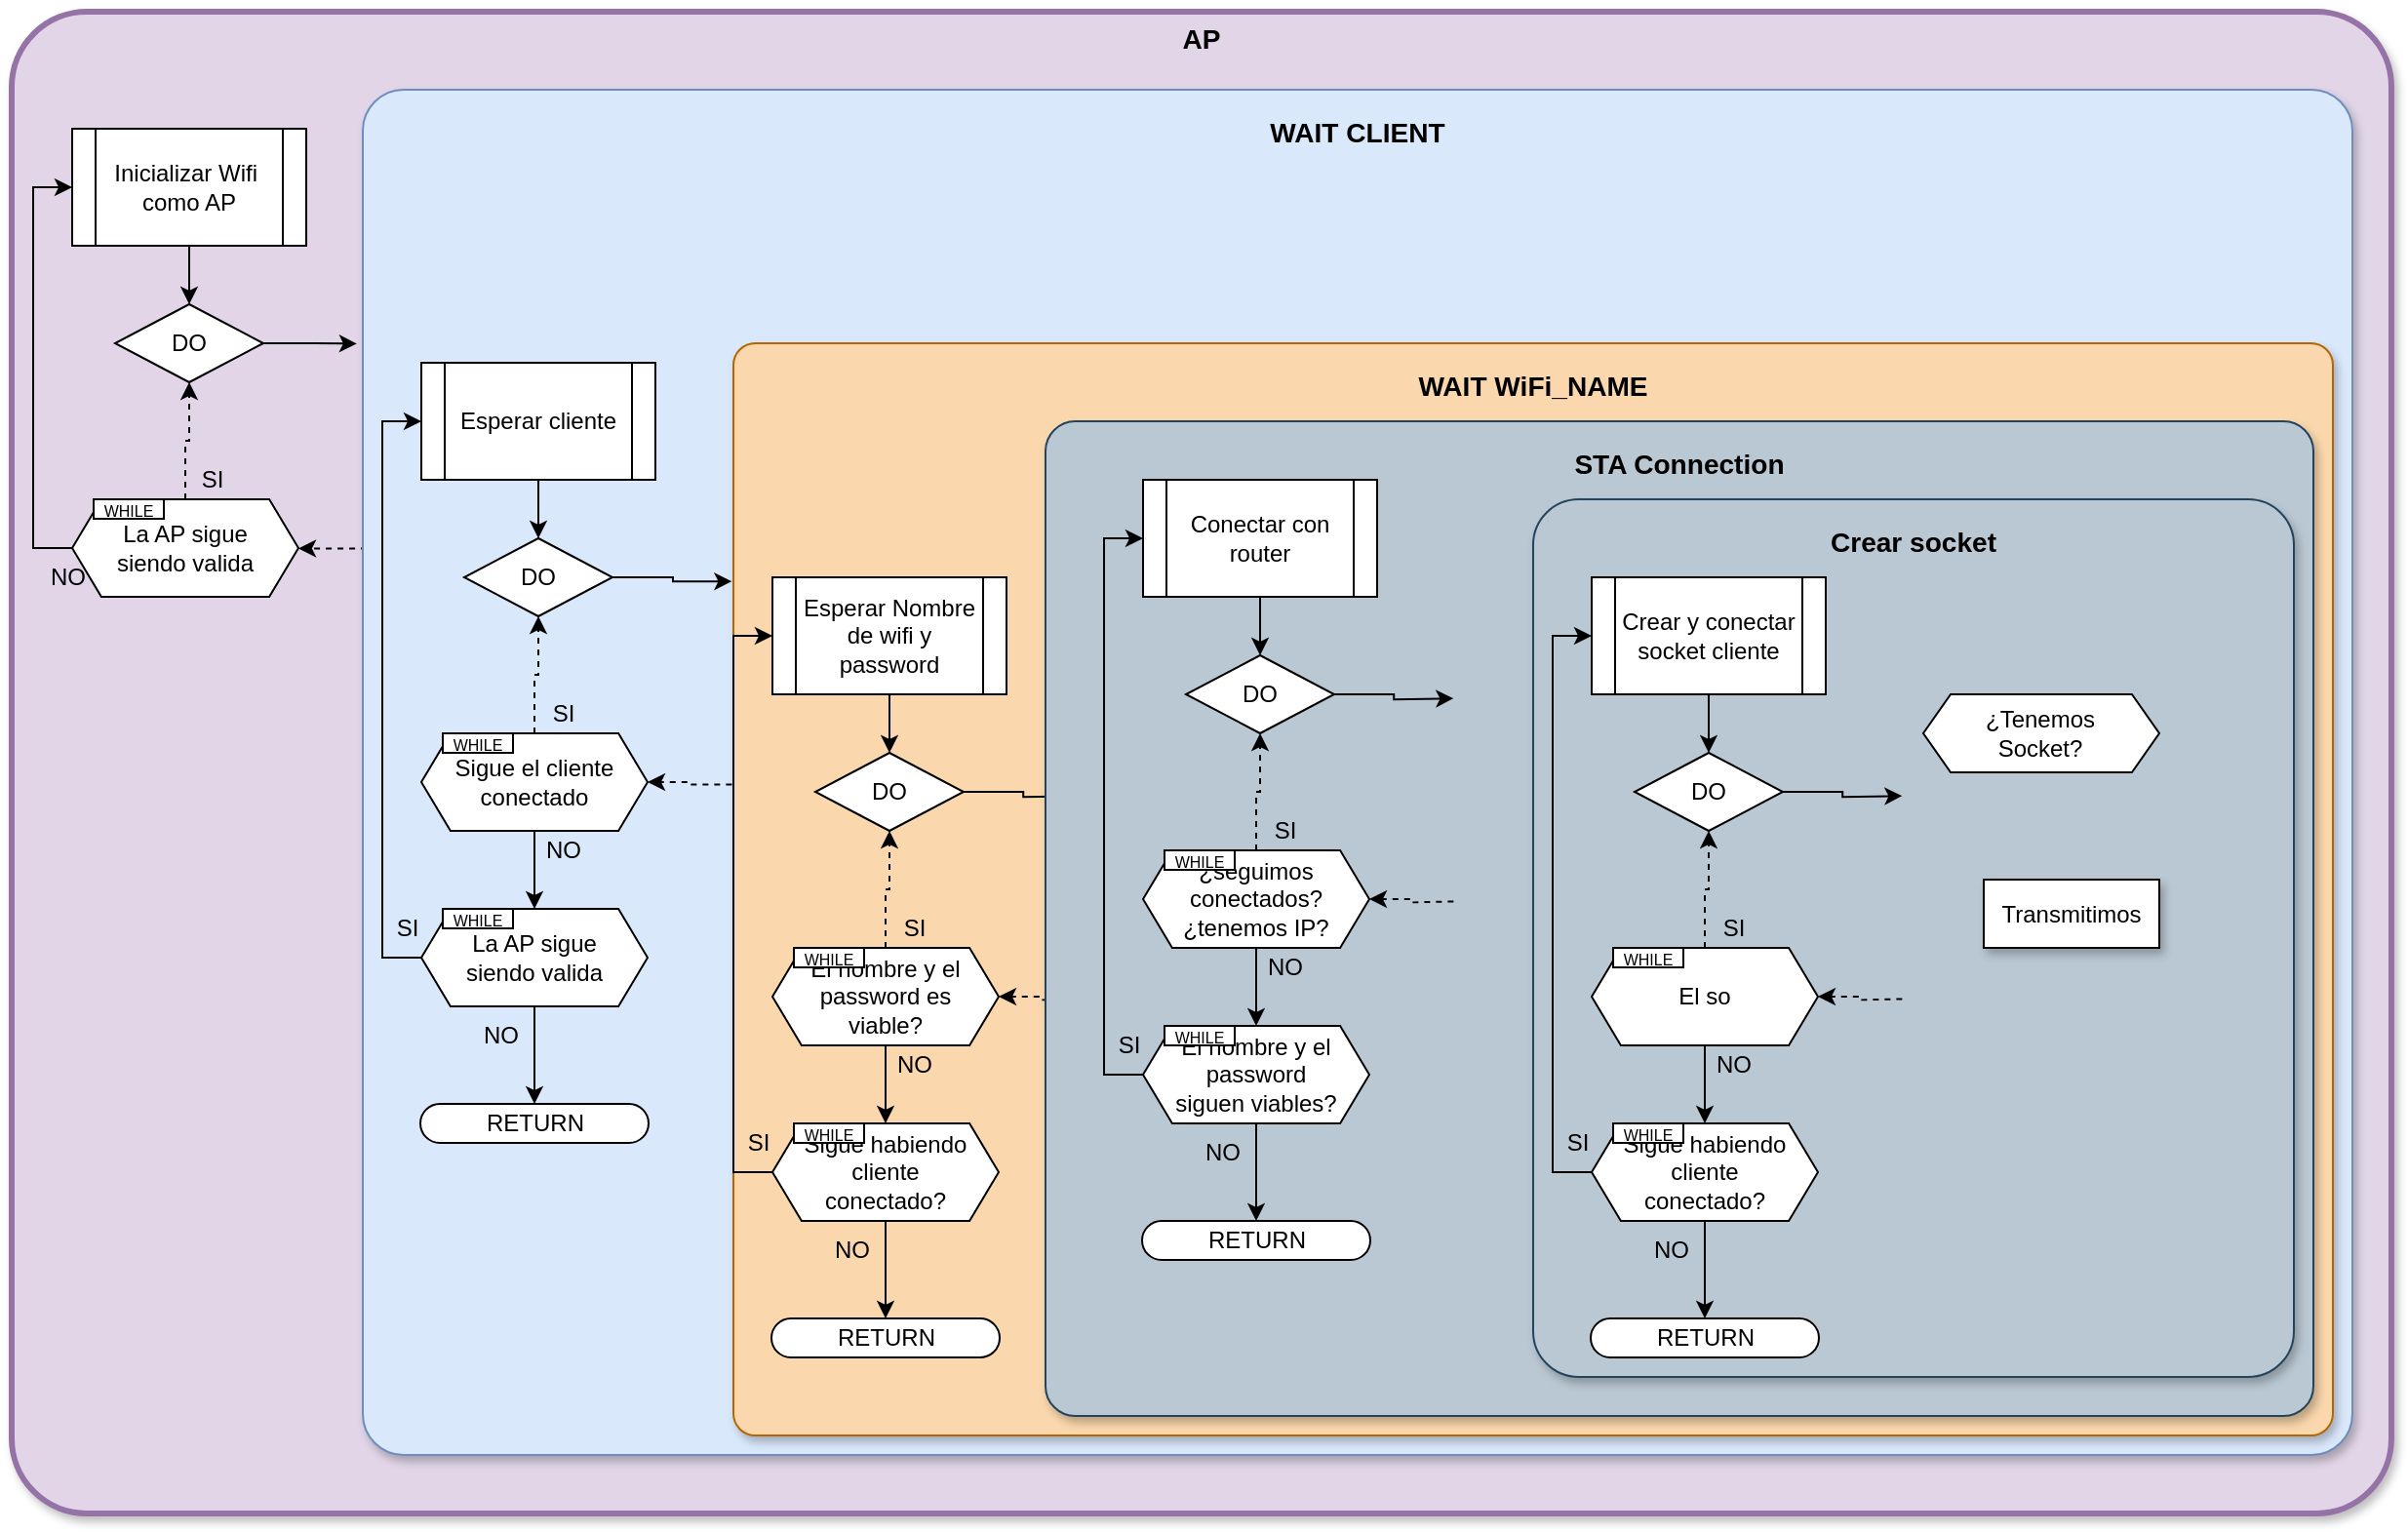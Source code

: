 <mxfile version="13.0.3" type="device"><diagram id="vf3qt20gQhkV1KY6UunV" name="Page-1"><mxGraphModel dx="852" dy="494" grid="1" gridSize="10" guides="1" tooltips="1" connect="1" arrows="1" fold="1" page="1" pageScale="1" pageWidth="827" pageHeight="1169" math="0" shadow="0"><root><mxCell id="0"/><mxCell id="1" parent="0"/><mxCell id="p2MfsDhyaKuiKeTdF1Oc-3" value="&lt;h3 style=&quot;line-height: 0%&quot;&gt;AP&lt;/h3&gt;" style="rounded=1;whiteSpace=wrap;html=1;container=1;collapsible=0;recursiveResize=0;overflow=fill;align=center;arcSize=5;glass=0;shadow=1;comic=0;fillColor=#e1d5e7;strokeColor=#9673a6;strokeWidth=3;" parent="1" vertex="1"><mxGeometry x="150" y="50" width="1220" height="770" as="geometry"/></mxCell><mxCell id="Tc5WZbdFArod2QU7sDTs-19" style="edgeStyle=orthogonalEdgeStyle;rounded=0;orthogonalLoop=1;jettySize=auto;html=1;entryX=0;entryY=0.5;entryDx=0;entryDy=0;exitX=0;exitY=0.5;exitDx=0;exitDy=0;" parent="p2MfsDhyaKuiKeTdF1Oc-3" source="Tc5WZbdFArod2QU7sDTs-10" target="Tc5WZbdFArod2QU7sDTs-1" edge="1"><mxGeometry relative="1" as="geometry"/></mxCell><mxCell id="Tc5WZbdFArod2QU7sDTs-25" style="edgeStyle=orthogonalEdgeStyle;rounded=0;orthogonalLoop=1;jettySize=auto;html=1;dashed=1;" parent="p2MfsDhyaKuiKeTdF1Oc-3" source="Tc5WZbdFArod2QU7sDTs-10" target="Tc5WZbdFArod2QU7sDTs-21" edge="1"><mxGeometry relative="1" as="geometry"/></mxCell><mxCell id="Tc5WZbdFArod2QU7sDTs-10" value="" style="shape=hexagon;perimeter=hexagonPerimeter2;whiteSpace=wrap;html=1;size=0.129;container=1;collapsible=0;recursiveResize=0;" parent="p2MfsDhyaKuiKeTdF1Oc-3" vertex="1"><mxGeometry x="31" y="250" width="116" height="50" as="geometry"/></mxCell><mxCell id="Tc5WZbdFArod2QU7sDTs-11" value="La AP sigue siendo valida" style="text;html=1;strokeColor=none;fillColor=none;align=center;verticalAlign=middle;whiteSpace=wrap;rounded=0;" parent="Tc5WZbdFArod2QU7sDTs-10" vertex="1"><mxGeometry x="13" y="10" width="90" height="30" as="geometry"/></mxCell><mxCell id="Tc5WZbdFArod2QU7sDTs-20" value="&lt;font style=&quot;font-size: 8px&quot;&gt;WHILE&lt;/font&gt;" style="rounded=0;whiteSpace=wrap;html=1;" parent="Tc5WZbdFArod2QU7sDTs-10" vertex="1"><mxGeometry x="11" width="36" height="10" as="geometry"/></mxCell><mxCell id="Tc5WZbdFArod2QU7sDTs-24" style="edgeStyle=orthogonalEdgeStyle;rounded=0;orthogonalLoop=1;jettySize=auto;html=1;" parent="p2MfsDhyaKuiKeTdF1Oc-3" source="Tc5WZbdFArod2QU7sDTs-1" target="Tc5WZbdFArod2QU7sDTs-21" edge="1"><mxGeometry relative="1" as="geometry"/></mxCell><mxCell id="Tc5WZbdFArod2QU7sDTs-1" value="Inicializar Wifi&amp;nbsp;&lt;br&gt;como AP" style="shape=process;whiteSpace=wrap;html=1;backgroundOutline=1;" parent="p2MfsDhyaKuiKeTdF1Oc-3" vertex="1"><mxGeometry x="31" y="60" width="120" height="60" as="geometry"/></mxCell><mxCell id="Tc5WZbdFArod2QU7sDTs-17" value="NO" style="text;html=1;strokeColor=none;fillColor=none;align=center;verticalAlign=middle;whiteSpace=wrap;rounded=0;" parent="p2MfsDhyaKuiKeTdF1Oc-3" vertex="1"><mxGeometry x="16" y="280" width="26" height="20" as="geometry"/></mxCell><mxCell id="Tc5WZbdFArod2QU7sDTs-21" value="DO" style="rhombus;whiteSpace=wrap;html=1;" parent="p2MfsDhyaKuiKeTdF1Oc-3" vertex="1"><mxGeometry x="53" y="150" width="76" height="40" as="geometry"/></mxCell><mxCell id="HmuU8MqyztgrWct1oam3-18" value="SI" style="text;html=1;strokeColor=none;fillColor=none;align=center;verticalAlign=middle;whiteSpace=wrap;rounded=0;" vertex="1" parent="p2MfsDhyaKuiKeTdF1Oc-3"><mxGeometry x="90" y="230" width="26" height="20" as="geometry"/></mxCell><mxCell id="Tc5WZbdFArod2QU7sDTs-26" style="edgeStyle=orthogonalEdgeStyle;rounded=0;orthogonalLoop=1;jettySize=auto;html=1;exitX=0.002;exitY=0.336;exitDx=0;exitDy=0;entryX=1;entryY=0.5;entryDx=0;entryDy=0;dashed=1;exitPerimeter=0;" parent="1" source="p2MfsDhyaKuiKeTdF1Oc-5" target="Tc5WZbdFArod2QU7sDTs-10" edge="1"><mxGeometry relative="1" as="geometry"/></mxCell><mxCell id="p2MfsDhyaKuiKeTdF1Oc-5" value="&lt;h3&gt;WAIT CLIENT&lt;/h3&gt;" style="rounded=1;whiteSpace=wrap;html=1;shadow=1;glass=0;comic=0;strokeWidth=1;fillColor=#dae8fc;strokeColor=#6c8ebf;overflow=fill;container=1;collapsible=0;recursiveResize=0;arcSize=3;" parent="1" vertex="1"><mxGeometry x="330" y="90" width="1020" height="700" as="geometry"/></mxCell><mxCell id="HmuU8MqyztgrWct1oam3-19" style="edgeStyle=orthogonalEdgeStyle;rounded=0;orthogonalLoop=1;jettySize=auto;html=1;" edge="1" parent="p2MfsDhyaKuiKeTdF1Oc-5" source="HmuU8MqyztgrWct1oam3-3" target="HmuU8MqyztgrWct1oam3-13"><mxGeometry relative="1" as="geometry"/></mxCell><mxCell id="HmuU8MqyztgrWct1oam3-3" value="" style="shape=hexagon;perimeter=hexagonPerimeter2;whiteSpace=wrap;html=1;size=0.129;container=1;collapsible=0;recursiveResize=0;" vertex="1" parent="p2MfsDhyaKuiKeTdF1Oc-5"><mxGeometry x="30.0" y="330" width="116" height="50" as="geometry"/></mxCell><mxCell id="HmuU8MqyztgrWct1oam3-4" value="Sigue el cliente conectado" style="text;html=1;strokeColor=none;fillColor=none;align=center;verticalAlign=middle;whiteSpace=wrap;rounded=0;" vertex="1" parent="HmuU8MqyztgrWct1oam3-3"><mxGeometry x="13" y="10" width="90" height="30" as="geometry"/></mxCell><mxCell id="HmuU8MqyztgrWct1oam3-5" value="&lt;font style=&quot;font-size: 8px&quot;&gt;WHILE&lt;/font&gt;" style="rounded=0;whiteSpace=wrap;html=1;" vertex="1" parent="HmuU8MqyztgrWct1oam3-3"><mxGeometry x="11" width="36" height="10" as="geometry"/></mxCell><mxCell id="HmuU8MqyztgrWct1oam3-7" value="Esperar cliente" style="shape=process;whiteSpace=wrap;html=1;backgroundOutline=1;" vertex="1" parent="p2MfsDhyaKuiKeTdF1Oc-5"><mxGeometry x="30.0" y="140" width="120" height="60" as="geometry"/></mxCell><mxCell id="HmuU8MqyztgrWct1oam3-1" style="edgeStyle=orthogonalEdgeStyle;rounded=0;orthogonalLoop=1;jettySize=auto;html=1;entryX=0;entryY=0.5;entryDx=0;entryDy=0;exitX=0;exitY=0.5;exitDx=0;exitDy=0;" edge="1" parent="p2MfsDhyaKuiKeTdF1Oc-5" source="HmuU8MqyztgrWct1oam3-13" target="HmuU8MqyztgrWct1oam3-7"><mxGeometry relative="1" as="geometry"/></mxCell><mxCell id="HmuU8MqyztgrWct1oam3-8" value="NO" style="text;html=1;strokeColor=none;fillColor=none;align=center;verticalAlign=middle;whiteSpace=wrap;rounded=0;" vertex="1" parent="p2MfsDhyaKuiKeTdF1Oc-5"><mxGeometry x="90.0" y="380" width="26" height="20" as="geometry"/></mxCell><mxCell id="HmuU8MqyztgrWct1oam3-9" value="DO" style="rhombus;whiteSpace=wrap;html=1;" vertex="1" parent="p2MfsDhyaKuiKeTdF1Oc-5"><mxGeometry x="52.0" y="230" width="76" height="40" as="geometry"/></mxCell><mxCell id="HmuU8MqyztgrWct1oam3-2" style="edgeStyle=orthogonalEdgeStyle;rounded=0;orthogonalLoop=1;jettySize=auto;html=1;dashed=1;" edge="1" parent="p2MfsDhyaKuiKeTdF1Oc-5" source="HmuU8MqyztgrWct1oam3-3" target="HmuU8MqyztgrWct1oam3-9"><mxGeometry relative="1" as="geometry"/></mxCell><mxCell id="HmuU8MqyztgrWct1oam3-6" style="edgeStyle=orthogonalEdgeStyle;rounded=0;orthogonalLoop=1;jettySize=auto;html=1;" edge="1" parent="p2MfsDhyaKuiKeTdF1Oc-5" source="HmuU8MqyztgrWct1oam3-7" target="HmuU8MqyztgrWct1oam3-9"><mxGeometry relative="1" as="geometry"/></mxCell><mxCell id="HmuU8MqyztgrWct1oam3-22" style="edgeStyle=orthogonalEdgeStyle;rounded=0;orthogonalLoop=1;jettySize=auto;html=1;" edge="1" parent="p2MfsDhyaKuiKeTdF1Oc-5" source="HmuU8MqyztgrWct1oam3-13" target="HmuU8MqyztgrWct1oam3-21"><mxGeometry relative="1" as="geometry"/></mxCell><mxCell id="HmuU8MqyztgrWct1oam3-13" value="" style="shape=hexagon;perimeter=hexagonPerimeter2;whiteSpace=wrap;html=1;size=0.129;container=1;collapsible=0;recursiveResize=0;" vertex="1" parent="p2MfsDhyaKuiKeTdF1Oc-5"><mxGeometry x="30" y="420" width="116" height="50" as="geometry"/></mxCell><mxCell id="HmuU8MqyztgrWct1oam3-14" value="La AP sigue siendo valida" style="text;html=1;strokeColor=none;fillColor=none;align=center;verticalAlign=middle;whiteSpace=wrap;rounded=0;" vertex="1" parent="HmuU8MqyztgrWct1oam3-13"><mxGeometry x="13" y="10" width="90" height="30" as="geometry"/></mxCell><mxCell id="HmuU8MqyztgrWct1oam3-15" value="&lt;font style=&quot;font-size: 8px&quot;&gt;WHILE&lt;/font&gt;" style="rounded=0;whiteSpace=wrap;html=1;" vertex="1" parent="HmuU8MqyztgrWct1oam3-13"><mxGeometry x="11" width="36" height="10" as="geometry"/></mxCell><mxCell id="HmuU8MqyztgrWct1oam3-16" value="NO" style="text;html=1;strokeColor=none;fillColor=none;align=center;verticalAlign=middle;whiteSpace=wrap;rounded=0;" vertex="1" parent="p2MfsDhyaKuiKeTdF1Oc-5"><mxGeometry x="58" y="475" width="26" height="20" as="geometry"/></mxCell><mxCell id="HmuU8MqyztgrWct1oam3-17" value="SI" style="text;html=1;strokeColor=none;fillColor=none;align=center;verticalAlign=middle;whiteSpace=wrap;rounded=0;" vertex="1" parent="p2MfsDhyaKuiKeTdF1Oc-5"><mxGeometry x="90" y="310" width="26" height="20" as="geometry"/></mxCell><mxCell id="HmuU8MqyztgrWct1oam3-21" value="RETURN" style="rounded=1;whiteSpace=wrap;html=1;arcSize=50;" vertex="1" parent="p2MfsDhyaKuiKeTdF1Oc-5"><mxGeometry x="29.5" y="520" width="117" height="20" as="geometry"/></mxCell><mxCell id="HmuU8MqyztgrWct1oam3-23" value="SI" style="text;html=1;strokeColor=none;fillColor=none;align=center;verticalAlign=middle;whiteSpace=wrap;rounded=0;" vertex="1" parent="p2MfsDhyaKuiKeTdF1Oc-5"><mxGeometry x="10" y="420" width="26" height="20" as="geometry"/></mxCell><mxCell id="p2MfsDhyaKuiKeTdF1Oc-12" value="&lt;h3&gt;WAIT WiFi_NAME&lt;/h3&gt;" style="rounded=1;whiteSpace=wrap;html=1;shadow=1;glass=0;comic=0;strokeWidth=1;fillColor=#fad7ac;strokeColor=#b46504;overflow=fill;container=1;collapsible=0;recursiveResize=0;arcSize=2;" parent="1" vertex="1"><mxGeometry x="520" y="220" width="820" height="560" as="geometry"/></mxCell><mxCell id="HmuU8MqyztgrWct1oam3-25" value="" style="shape=hexagon;perimeter=hexagonPerimeter2;whiteSpace=wrap;html=1;size=0.129;container=1;collapsible=0;recursiveResize=0;" vertex="1" parent="p2MfsDhyaKuiKeTdF1Oc-12"><mxGeometry x="20" y="310" width="116" height="50" as="geometry"/></mxCell><mxCell id="HmuU8MqyztgrWct1oam3-26" value="El nombre y el password es viable?" style="text;html=1;strokeColor=none;fillColor=none;align=center;verticalAlign=middle;whiteSpace=wrap;rounded=0;" vertex="1" parent="HmuU8MqyztgrWct1oam3-25"><mxGeometry x="13" y="10" width="90" height="30" as="geometry"/></mxCell><mxCell id="HmuU8MqyztgrWct1oam3-27" value="&lt;font style=&quot;font-size: 8px&quot;&gt;WHILE&lt;/font&gt;" style="rounded=0;whiteSpace=wrap;html=1;" vertex="1" parent="HmuU8MqyztgrWct1oam3-25"><mxGeometry x="11" width="36" height="10" as="geometry"/></mxCell><mxCell id="HmuU8MqyztgrWct1oam3-28" value="Esperar Nombre de wifi y password" style="shape=process;whiteSpace=wrap;html=1;backgroundOutline=1;" vertex="1" parent="p2MfsDhyaKuiKeTdF1Oc-12"><mxGeometry x="20" y="120" width="120" height="60" as="geometry"/></mxCell><mxCell id="HmuU8MqyztgrWct1oam3-29" style="edgeStyle=orthogonalEdgeStyle;rounded=0;orthogonalLoop=1;jettySize=auto;html=1;entryX=0;entryY=0.5;entryDx=0;entryDy=0;exitX=0;exitY=0.5;exitDx=0;exitDy=0;" edge="1" parent="p2MfsDhyaKuiKeTdF1Oc-12" source="HmuU8MqyztgrWct1oam3-35" target="HmuU8MqyztgrWct1oam3-28"><mxGeometry relative="1" as="geometry"/></mxCell><mxCell id="HmuU8MqyztgrWct1oam3-30" value="NO" style="text;html=1;strokeColor=none;fillColor=none;align=center;verticalAlign=middle;whiteSpace=wrap;rounded=0;" vertex="1" parent="p2MfsDhyaKuiKeTdF1Oc-12"><mxGeometry x="80" y="360" width="26" height="20" as="geometry"/></mxCell><mxCell id="HmuU8MqyztgrWct1oam3-31" value="DO" style="rhombus;whiteSpace=wrap;html=1;" vertex="1" parent="p2MfsDhyaKuiKeTdF1Oc-12"><mxGeometry x="42" y="210" width="76" height="40" as="geometry"/></mxCell><mxCell id="HmuU8MqyztgrWct1oam3-32" style="edgeStyle=orthogonalEdgeStyle;rounded=0;orthogonalLoop=1;jettySize=auto;html=1;dashed=1;" edge="1" parent="p2MfsDhyaKuiKeTdF1Oc-12" source="HmuU8MqyztgrWct1oam3-25" target="HmuU8MqyztgrWct1oam3-31"><mxGeometry relative="1" as="geometry"/></mxCell><mxCell id="HmuU8MqyztgrWct1oam3-33" style="edgeStyle=orthogonalEdgeStyle;rounded=0;orthogonalLoop=1;jettySize=auto;html=1;" edge="1" parent="p2MfsDhyaKuiKeTdF1Oc-12" source="HmuU8MqyztgrWct1oam3-28" target="HmuU8MqyztgrWct1oam3-31"><mxGeometry relative="1" as="geometry"/></mxCell><mxCell id="HmuU8MqyztgrWct1oam3-35" value="" style="shape=hexagon;perimeter=hexagonPerimeter2;whiteSpace=wrap;html=1;size=0.129;container=1;collapsible=0;recursiveResize=0;" vertex="1" parent="p2MfsDhyaKuiKeTdF1Oc-12"><mxGeometry x="20" y="400" width="116" height="50" as="geometry"/></mxCell><mxCell id="HmuU8MqyztgrWct1oam3-36" value="Sigue habiendo cliente conectado?" style="text;html=1;strokeColor=none;fillColor=none;align=center;verticalAlign=middle;whiteSpace=wrap;rounded=0;" vertex="1" parent="HmuU8MqyztgrWct1oam3-35"><mxGeometry x="13" y="10" width="90" height="30" as="geometry"/></mxCell><mxCell id="HmuU8MqyztgrWct1oam3-37" value="&lt;font style=&quot;font-size: 8px&quot;&gt;WHILE&lt;/font&gt;" style="rounded=0;whiteSpace=wrap;html=1;" vertex="1" parent="HmuU8MqyztgrWct1oam3-35"><mxGeometry x="11" width="36" height="10" as="geometry"/></mxCell><mxCell id="HmuU8MqyztgrWct1oam3-24" style="edgeStyle=orthogonalEdgeStyle;rounded=0;orthogonalLoop=1;jettySize=auto;html=1;" edge="1" parent="p2MfsDhyaKuiKeTdF1Oc-12" source="HmuU8MqyztgrWct1oam3-25" target="HmuU8MqyztgrWct1oam3-35"><mxGeometry relative="1" as="geometry"/></mxCell><mxCell id="HmuU8MqyztgrWct1oam3-38" value="NO" style="text;html=1;strokeColor=none;fillColor=none;align=center;verticalAlign=middle;whiteSpace=wrap;rounded=0;" vertex="1" parent="p2MfsDhyaKuiKeTdF1Oc-12"><mxGeometry x="48" y="455" width="26" height="20" as="geometry"/></mxCell><mxCell id="HmuU8MqyztgrWct1oam3-39" value="SI" style="text;html=1;strokeColor=none;fillColor=none;align=center;verticalAlign=middle;whiteSpace=wrap;rounded=0;" vertex="1" parent="p2MfsDhyaKuiKeTdF1Oc-12"><mxGeometry x="80" y="290" width="26" height="20" as="geometry"/></mxCell><mxCell id="HmuU8MqyztgrWct1oam3-40" value="RETURN" style="rounded=1;whiteSpace=wrap;html=1;arcSize=50;" vertex="1" parent="p2MfsDhyaKuiKeTdF1Oc-12"><mxGeometry x="19.5" y="500" width="117" height="20" as="geometry"/></mxCell><mxCell id="HmuU8MqyztgrWct1oam3-34" style="edgeStyle=orthogonalEdgeStyle;rounded=0;orthogonalLoop=1;jettySize=auto;html=1;" edge="1" parent="p2MfsDhyaKuiKeTdF1Oc-12" source="HmuU8MqyztgrWct1oam3-35" target="HmuU8MqyztgrWct1oam3-40"><mxGeometry relative="1" as="geometry"/></mxCell><mxCell id="HmuU8MqyztgrWct1oam3-41" value="SI" style="text;html=1;strokeColor=none;fillColor=none;align=center;verticalAlign=middle;whiteSpace=wrap;rounded=0;" vertex="1" parent="p2MfsDhyaKuiKeTdF1Oc-12"><mxGeometry y="400" width="26" height="20" as="geometry"/></mxCell><mxCell id="HmuU8MqyztgrWct1oam3-42" style="edgeStyle=orthogonalEdgeStyle;rounded=0;orthogonalLoop=1;jettySize=auto;html=1;entryX=-0.001;entryY=0.218;entryDx=0;entryDy=0;exitX=1;exitY=0.5;exitDx=0;exitDy=0;entryPerimeter=0;" edge="1" parent="p2MfsDhyaKuiKeTdF1Oc-12" source="HmuU8MqyztgrWct1oam3-31"><mxGeometry relative="1" as="geometry"><mxPoint x="179.18" y="232.08" as="targetPoint"/></mxGeometry></mxCell><mxCell id="HmuU8MqyztgrWct1oam3-43" style="edgeStyle=orthogonalEdgeStyle;rounded=0;orthogonalLoop=1;jettySize=auto;html=1;exitX=-0.001;exitY=0.404;exitDx=0;exitDy=0;entryX=1;entryY=0.5;entryDx=0;entryDy=0;dashed=1;exitPerimeter=0;" edge="1" parent="p2MfsDhyaKuiKeTdF1Oc-12" target="HmuU8MqyztgrWct1oam3-25"><mxGeometry relative="1" as="geometry"><mxPoint x="179.18" y="336.24" as="sourcePoint"/></mxGeometry></mxCell><mxCell id="p2MfsDhyaKuiKeTdF1Oc-15" value="&lt;h3&gt;STA Connection&lt;/h3&gt;" style="rounded=1;whiteSpace=wrap;html=1;shadow=1;glass=0;comic=0;strokeWidth=1;fillColor=#bac8d3;strokeColor=#23445d;overflow=fill;container=1;collapsible=0;recursiveResize=0;arcSize=3;" parent="1" vertex="1"><mxGeometry x="680" y="260" width="650" height="510" as="geometry"/></mxCell><mxCell id="HmuU8MqyztgrWct1oam3-46" value="" style="shape=hexagon;perimeter=hexagonPerimeter2;whiteSpace=wrap;html=1;size=0.129;container=1;collapsible=0;recursiveResize=0;" vertex="1" parent="p2MfsDhyaKuiKeTdF1Oc-15"><mxGeometry x="50" y="220" width="116" height="50" as="geometry"/></mxCell><mxCell id="HmuU8MqyztgrWct1oam3-47" value="¿seguimos conectados?&lt;br&gt;¿tenemos IP?" style="text;html=1;strokeColor=none;fillColor=none;align=center;verticalAlign=middle;whiteSpace=wrap;rounded=0;" vertex="1" parent="HmuU8MqyztgrWct1oam3-46"><mxGeometry x="13" y="10" width="90" height="30" as="geometry"/></mxCell><mxCell id="HmuU8MqyztgrWct1oam3-48" value="&lt;font style=&quot;font-size: 8px&quot;&gt;WHILE&lt;/font&gt;" style="rounded=0;whiteSpace=wrap;html=1;" vertex="1" parent="HmuU8MqyztgrWct1oam3-46"><mxGeometry x="11" width="36" height="10" as="geometry"/></mxCell><mxCell id="HmuU8MqyztgrWct1oam3-49" value="Conectar con router" style="shape=process;whiteSpace=wrap;html=1;backgroundOutline=1;" vertex="1" parent="p2MfsDhyaKuiKeTdF1Oc-15"><mxGeometry x="50" y="30" width="120" height="60" as="geometry"/></mxCell><mxCell id="HmuU8MqyztgrWct1oam3-50" style="edgeStyle=orthogonalEdgeStyle;rounded=0;orthogonalLoop=1;jettySize=auto;html=1;entryX=0;entryY=0.5;entryDx=0;entryDy=0;exitX=0;exitY=0.5;exitDx=0;exitDy=0;" edge="1" parent="p2MfsDhyaKuiKeTdF1Oc-15" source="HmuU8MqyztgrWct1oam3-55" target="HmuU8MqyztgrWct1oam3-49"><mxGeometry relative="1" as="geometry"/></mxCell><mxCell id="HmuU8MqyztgrWct1oam3-51" value="NO" style="text;html=1;strokeColor=none;fillColor=none;align=center;verticalAlign=middle;whiteSpace=wrap;rounded=0;" vertex="1" parent="p2MfsDhyaKuiKeTdF1Oc-15"><mxGeometry x="110" y="270" width="26" height="20" as="geometry"/></mxCell><mxCell id="HmuU8MqyztgrWct1oam3-52" value="DO" style="rhombus;whiteSpace=wrap;html=1;" vertex="1" parent="p2MfsDhyaKuiKeTdF1Oc-15"><mxGeometry x="72" y="120" width="76" height="40" as="geometry"/></mxCell><mxCell id="HmuU8MqyztgrWct1oam3-53" style="edgeStyle=orthogonalEdgeStyle;rounded=0;orthogonalLoop=1;jettySize=auto;html=1;dashed=1;" edge="1" parent="p2MfsDhyaKuiKeTdF1Oc-15" source="HmuU8MqyztgrWct1oam3-46" target="HmuU8MqyztgrWct1oam3-52"><mxGeometry relative="1" as="geometry"/></mxCell><mxCell id="HmuU8MqyztgrWct1oam3-54" style="edgeStyle=orthogonalEdgeStyle;rounded=0;orthogonalLoop=1;jettySize=auto;html=1;" edge="1" parent="p2MfsDhyaKuiKeTdF1Oc-15" source="HmuU8MqyztgrWct1oam3-49" target="HmuU8MqyztgrWct1oam3-52"><mxGeometry relative="1" as="geometry"/></mxCell><mxCell id="HmuU8MqyztgrWct1oam3-55" value="" style="shape=hexagon;perimeter=hexagonPerimeter2;whiteSpace=wrap;html=1;size=0.129;container=1;collapsible=0;recursiveResize=0;" vertex="1" parent="p2MfsDhyaKuiKeTdF1Oc-15"><mxGeometry x="50" y="310" width="116" height="50" as="geometry"/></mxCell><mxCell id="HmuU8MqyztgrWct1oam3-56" value="El nombre y el password siguen viables?" style="text;html=1;strokeColor=none;fillColor=none;align=center;verticalAlign=middle;whiteSpace=wrap;rounded=0;" vertex="1" parent="HmuU8MqyztgrWct1oam3-55"><mxGeometry x="13" y="10" width="90" height="30" as="geometry"/></mxCell><mxCell id="HmuU8MqyztgrWct1oam3-57" value="&lt;font style=&quot;font-size: 8px&quot;&gt;WHILE&lt;/font&gt;" style="rounded=0;whiteSpace=wrap;html=1;" vertex="1" parent="HmuU8MqyztgrWct1oam3-55"><mxGeometry x="11" width="36" height="10" as="geometry"/></mxCell><mxCell id="HmuU8MqyztgrWct1oam3-58" style="edgeStyle=orthogonalEdgeStyle;rounded=0;orthogonalLoop=1;jettySize=auto;html=1;" edge="1" parent="p2MfsDhyaKuiKeTdF1Oc-15" source="HmuU8MqyztgrWct1oam3-46" target="HmuU8MqyztgrWct1oam3-55"><mxGeometry relative="1" as="geometry"/></mxCell><mxCell id="HmuU8MqyztgrWct1oam3-59" value="NO" style="text;html=1;strokeColor=none;fillColor=none;align=center;verticalAlign=middle;whiteSpace=wrap;rounded=0;" vertex="1" parent="p2MfsDhyaKuiKeTdF1Oc-15"><mxGeometry x="78" y="365" width="26" height="20" as="geometry"/></mxCell><mxCell id="HmuU8MqyztgrWct1oam3-60" value="SI" style="text;html=1;strokeColor=none;fillColor=none;align=center;verticalAlign=middle;whiteSpace=wrap;rounded=0;" vertex="1" parent="p2MfsDhyaKuiKeTdF1Oc-15"><mxGeometry x="110" y="200" width="26" height="20" as="geometry"/></mxCell><mxCell id="HmuU8MqyztgrWct1oam3-61" value="RETURN" style="rounded=1;whiteSpace=wrap;html=1;arcSize=50;" vertex="1" parent="p2MfsDhyaKuiKeTdF1Oc-15"><mxGeometry x="49.5" y="410" width="117" height="20" as="geometry"/></mxCell><mxCell id="HmuU8MqyztgrWct1oam3-62" style="edgeStyle=orthogonalEdgeStyle;rounded=0;orthogonalLoop=1;jettySize=auto;html=1;" edge="1" parent="p2MfsDhyaKuiKeTdF1Oc-15" source="HmuU8MqyztgrWct1oam3-55" target="HmuU8MqyztgrWct1oam3-61"><mxGeometry relative="1" as="geometry"/></mxCell><mxCell id="HmuU8MqyztgrWct1oam3-63" value="SI" style="text;html=1;strokeColor=none;fillColor=none;align=center;verticalAlign=middle;whiteSpace=wrap;rounded=0;" vertex="1" parent="p2MfsDhyaKuiKeTdF1Oc-15"><mxGeometry x="30" y="310" width="26" height="20" as="geometry"/></mxCell><mxCell id="HmuU8MqyztgrWct1oam3-64" style="edgeStyle=orthogonalEdgeStyle;rounded=0;orthogonalLoop=1;jettySize=auto;html=1;entryX=-0.001;entryY=0.218;entryDx=0;entryDy=0;exitX=1;exitY=0.5;exitDx=0;exitDy=0;entryPerimeter=0;" edge="1" parent="p2MfsDhyaKuiKeTdF1Oc-15" source="HmuU8MqyztgrWct1oam3-52"><mxGeometry relative="1" as="geometry"><mxPoint x="209.18" y="142.08" as="targetPoint"/></mxGeometry></mxCell><mxCell id="HmuU8MqyztgrWct1oam3-65" style="edgeStyle=orthogonalEdgeStyle;rounded=0;orthogonalLoop=1;jettySize=auto;html=1;exitX=-0.001;exitY=0.404;exitDx=0;exitDy=0;entryX=1;entryY=0.5;entryDx=0;entryDy=0;dashed=1;exitPerimeter=0;" edge="1" parent="p2MfsDhyaKuiKeTdF1Oc-15" target="HmuU8MqyztgrWct1oam3-46"><mxGeometry relative="1" as="geometry"><mxPoint x="209.18" y="246.24" as="sourcePoint"/></mxGeometry></mxCell><mxCell id="p2MfsDhyaKuiKeTdF1Oc-18" value="&lt;h3&gt;Crear socket&lt;/h3&gt;" style="rounded=1;whiteSpace=wrap;html=1;shadow=1;glass=0;comic=0;strokeWidth=1;fillColor=#bac8d3;strokeColor=#23445d;overflow=fill;container=1;collapsible=0;recursiveResize=0;arcSize=6;" parent="1" vertex="1"><mxGeometry x="930" y="300" width="390" height="450" as="geometry"/></mxCell><mxCell id="p2MfsDhyaKuiKeTdF1Oc-19" value="" style="shape=hexagon;perimeter=hexagonPerimeter2;whiteSpace=wrap;html=1;size=0.116;container=1;collapsible=0;recursiveResize=0;" parent="p2MfsDhyaKuiKeTdF1Oc-18" vertex="1"><mxGeometry x="200" y="100" width="121" height="40" as="geometry"/></mxCell><mxCell id="p2MfsDhyaKuiKeTdF1Oc-20" value="¿Tenemos Socket?" style="text;html=1;strokeColor=none;fillColor=none;align=center;verticalAlign=middle;whiteSpace=wrap;rounded=0;" parent="p2MfsDhyaKuiKeTdF1Oc-19" vertex="1"><mxGeometry x="14.5" y="5" width="90" height="30" as="geometry"/></mxCell><mxCell id="p2MfsDhyaKuiKeTdF1Oc-21" value="Transmitimos" style="rounded=0;whiteSpace=wrap;html=1;shadow=1;glass=0;comic=0;strokeWidth=1;" parent="p2MfsDhyaKuiKeTdF1Oc-18" vertex="1"><mxGeometry x="231" y="195" width="90" height="35" as="geometry"/></mxCell><mxCell id="HmuU8MqyztgrWct1oam3-66" value="" style="shape=hexagon;perimeter=hexagonPerimeter2;whiteSpace=wrap;html=1;size=0.129;container=1;collapsible=0;recursiveResize=0;" vertex="1" parent="p2MfsDhyaKuiKeTdF1Oc-18"><mxGeometry x="30" y="230" width="116" height="50" as="geometry"/></mxCell><mxCell id="HmuU8MqyztgrWct1oam3-67" value="El so" style="text;html=1;strokeColor=none;fillColor=none;align=center;verticalAlign=middle;whiteSpace=wrap;rounded=0;" vertex="1" parent="HmuU8MqyztgrWct1oam3-66"><mxGeometry x="13" y="10" width="90" height="30" as="geometry"/></mxCell><mxCell id="HmuU8MqyztgrWct1oam3-68" value="&lt;font style=&quot;font-size: 8px&quot;&gt;WHILE&lt;/font&gt;" style="rounded=0;whiteSpace=wrap;html=1;" vertex="1" parent="HmuU8MqyztgrWct1oam3-66"><mxGeometry x="11" width="36" height="10" as="geometry"/></mxCell><mxCell id="HmuU8MqyztgrWct1oam3-69" value="Crear y conectar socket cliente" style="shape=process;whiteSpace=wrap;html=1;backgroundOutline=1;" vertex="1" parent="p2MfsDhyaKuiKeTdF1Oc-18"><mxGeometry x="30" y="40" width="120" height="60" as="geometry"/></mxCell><mxCell id="HmuU8MqyztgrWct1oam3-70" style="edgeStyle=orthogonalEdgeStyle;rounded=0;orthogonalLoop=1;jettySize=auto;html=1;entryX=0;entryY=0.5;entryDx=0;entryDy=0;exitX=0;exitY=0.5;exitDx=0;exitDy=0;" edge="1" parent="p2MfsDhyaKuiKeTdF1Oc-18" source="HmuU8MqyztgrWct1oam3-75" target="HmuU8MqyztgrWct1oam3-69"><mxGeometry relative="1" as="geometry"/></mxCell><mxCell id="HmuU8MqyztgrWct1oam3-71" value="NO" style="text;html=1;strokeColor=none;fillColor=none;align=center;verticalAlign=middle;whiteSpace=wrap;rounded=0;" vertex="1" parent="p2MfsDhyaKuiKeTdF1Oc-18"><mxGeometry x="90" y="280" width="26" height="20" as="geometry"/></mxCell><mxCell id="HmuU8MqyztgrWct1oam3-72" value="DO" style="rhombus;whiteSpace=wrap;html=1;" vertex="1" parent="p2MfsDhyaKuiKeTdF1Oc-18"><mxGeometry x="52" y="130" width="76" height="40" as="geometry"/></mxCell><mxCell id="HmuU8MqyztgrWct1oam3-73" style="edgeStyle=orthogonalEdgeStyle;rounded=0;orthogonalLoop=1;jettySize=auto;html=1;dashed=1;" edge="1" parent="p2MfsDhyaKuiKeTdF1Oc-18" source="HmuU8MqyztgrWct1oam3-66" target="HmuU8MqyztgrWct1oam3-72"><mxGeometry relative="1" as="geometry"/></mxCell><mxCell id="HmuU8MqyztgrWct1oam3-74" style="edgeStyle=orthogonalEdgeStyle;rounded=0;orthogonalLoop=1;jettySize=auto;html=1;" edge="1" parent="p2MfsDhyaKuiKeTdF1Oc-18" source="HmuU8MqyztgrWct1oam3-69" target="HmuU8MqyztgrWct1oam3-72"><mxGeometry relative="1" as="geometry"/></mxCell><mxCell id="HmuU8MqyztgrWct1oam3-75" value="" style="shape=hexagon;perimeter=hexagonPerimeter2;whiteSpace=wrap;html=1;size=0.129;container=1;collapsible=0;recursiveResize=0;" vertex="1" parent="p2MfsDhyaKuiKeTdF1Oc-18"><mxGeometry x="30" y="320" width="116" height="50" as="geometry"/></mxCell><mxCell id="HmuU8MqyztgrWct1oam3-76" value="Sigue habiendo cliente conectado?" style="text;html=1;strokeColor=none;fillColor=none;align=center;verticalAlign=middle;whiteSpace=wrap;rounded=0;" vertex="1" parent="HmuU8MqyztgrWct1oam3-75"><mxGeometry x="13" y="10" width="90" height="30" as="geometry"/></mxCell><mxCell id="HmuU8MqyztgrWct1oam3-77" value="&lt;font style=&quot;font-size: 8px&quot;&gt;WHILE&lt;/font&gt;" style="rounded=0;whiteSpace=wrap;html=1;" vertex="1" parent="HmuU8MqyztgrWct1oam3-75"><mxGeometry x="11" width="36" height="10" as="geometry"/></mxCell><mxCell id="HmuU8MqyztgrWct1oam3-78" style="edgeStyle=orthogonalEdgeStyle;rounded=0;orthogonalLoop=1;jettySize=auto;html=1;" edge="1" parent="p2MfsDhyaKuiKeTdF1Oc-18" source="HmuU8MqyztgrWct1oam3-66" target="HmuU8MqyztgrWct1oam3-75"><mxGeometry relative="1" as="geometry"/></mxCell><mxCell id="HmuU8MqyztgrWct1oam3-79" value="NO" style="text;html=1;strokeColor=none;fillColor=none;align=center;verticalAlign=middle;whiteSpace=wrap;rounded=0;" vertex="1" parent="p2MfsDhyaKuiKeTdF1Oc-18"><mxGeometry x="58" y="375" width="26" height="20" as="geometry"/></mxCell><mxCell id="HmuU8MqyztgrWct1oam3-80" value="SI" style="text;html=1;strokeColor=none;fillColor=none;align=center;verticalAlign=middle;whiteSpace=wrap;rounded=0;" vertex="1" parent="p2MfsDhyaKuiKeTdF1Oc-18"><mxGeometry x="90" y="210" width="26" height="20" as="geometry"/></mxCell><mxCell id="HmuU8MqyztgrWct1oam3-81" value="RETURN" style="rounded=1;whiteSpace=wrap;html=1;arcSize=50;" vertex="1" parent="p2MfsDhyaKuiKeTdF1Oc-18"><mxGeometry x="29.5" y="420" width="117" height="20" as="geometry"/></mxCell><mxCell id="HmuU8MqyztgrWct1oam3-82" style="edgeStyle=orthogonalEdgeStyle;rounded=0;orthogonalLoop=1;jettySize=auto;html=1;" edge="1" parent="p2MfsDhyaKuiKeTdF1Oc-18" source="HmuU8MqyztgrWct1oam3-75" target="HmuU8MqyztgrWct1oam3-81"><mxGeometry relative="1" as="geometry"/></mxCell><mxCell id="HmuU8MqyztgrWct1oam3-83" value="SI" style="text;html=1;strokeColor=none;fillColor=none;align=center;verticalAlign=middle;whiteSpace=wrap;rounded=0;" vertex="1" parent="p2MfsDhyaKuiKeTdF1Oc-18"><mxGeometry x="10" y="320" width="26" height="20" as="geometry"/></mxCell><mxCell id="HmuU8MqyztgrWct1oam3-84" style="edgeStyle=orthogonalEdgeStyle;rounded=0;orthogonalLoop=1;jettySize=auto;html=1;entryX=-0.001;entryY=0.218;entryDx=0;entryDy=0;exitX=1;exitY=0.5;exitDx=0;exitDy=0;entryPerimeter=0;" edge="1" parent="p2MfsDhyaKuiKeTdF1Oc-18" source="HmuU8MqyztgrWct1oam3-72"><mxGeometry relative="1" as="geometry"><mxPoint x="189.18" y="152.08" as="targetPoint"/></mxGeometry></mxCell><mxCell id="HmuU8MqyztgrWct1oam3-85" style="edgeStyle=orthogonalEdgeStyle;rounded=0;orthogonalLoop=1;jettySize=auto;html=1;exitX=-0.001;exitY=0.404;exitDx=0;exitDy=0;entryX=1;entryY=0.5;entryDx=0;entryDy=0;dashed=1;exitPerimeter=0;" edge="1" parent="p2MfsDhyaKuiKeTdF1Oc-18" target="HmuU8MqyztgrWct1oam3-66"><mxGeometry relative="1" as="geometry"><mxPoint x="189.18" y="256.24" as="sourcePoint"/></mxGeometry></mxCell><mxCell id="Tc5WZbdFArod2QU7sDTs-14" style="edgeStyle=orthogonalEdgeStyle;rounded=0;orthogonalLoop=1;jettySize=auto;html=1;entryX=-0.003;entryY=0.186;entryDx=0;entryDy=0;exitX=1;exitY=0.5;exitDx=0;exitDy=0;entryPerimeter=0;" parent="1" source="Tc5WZbdFArod2QU7sDTs-21" target="p2MfsDhyaKuiKeTdF1Oc-5" edge="1"><mxGeometry relative="1" as="geometry"/></mxCell><mxCell id="HmuU8MqyztgrWct1oam3-11" style="edgeStyle=orthogonalEdgeStyle;rounded=0;orthogonalLoop=1;jettySize=auto;html=1;entryX=-0.001;entryY=0.218;entryDx=0;entryDy=0;exitX=1;exitY=0.5;exitDx=0;exitDy=0;entryPerimeter=0;" edge="1" parent="1" source="HmuU8MqyztgrWct1oam3-9" target="p2MfsDhyaKuiKeTdF1Oc-12"><mxGeometry relative="1" as="geometry"><mxPoint x="479.12" y="400.2" as="targetPoint"/></mxGeometry></mxCell><mxCell id="HmuU8MqyztgrWct1oam3-10" style="edgeStyle=orthogonalEdgeStyle;rounded=0;orthogonalLoop=1;jettySize=auto;html=1;exitX=-0.001;exitY=0.404;exitDx=0;exitDy=0;entryX=1;entryY=0.5;entryDx=0;entryDy=0;dashed=1;exitPerimeter=0;" edge="1" parent="1" target="HmuU8MqyztgrWct1oam3-3" source="p2MfsDhyaKuiKeTdF1Oc-12"><mxGeometry relative="1" as="geometry"><mxPoint x="483.97" y="505.2" as="sourcePoint"/></mxGeometry></mxCell></root></mxGraphModel></diagram></mxfile>